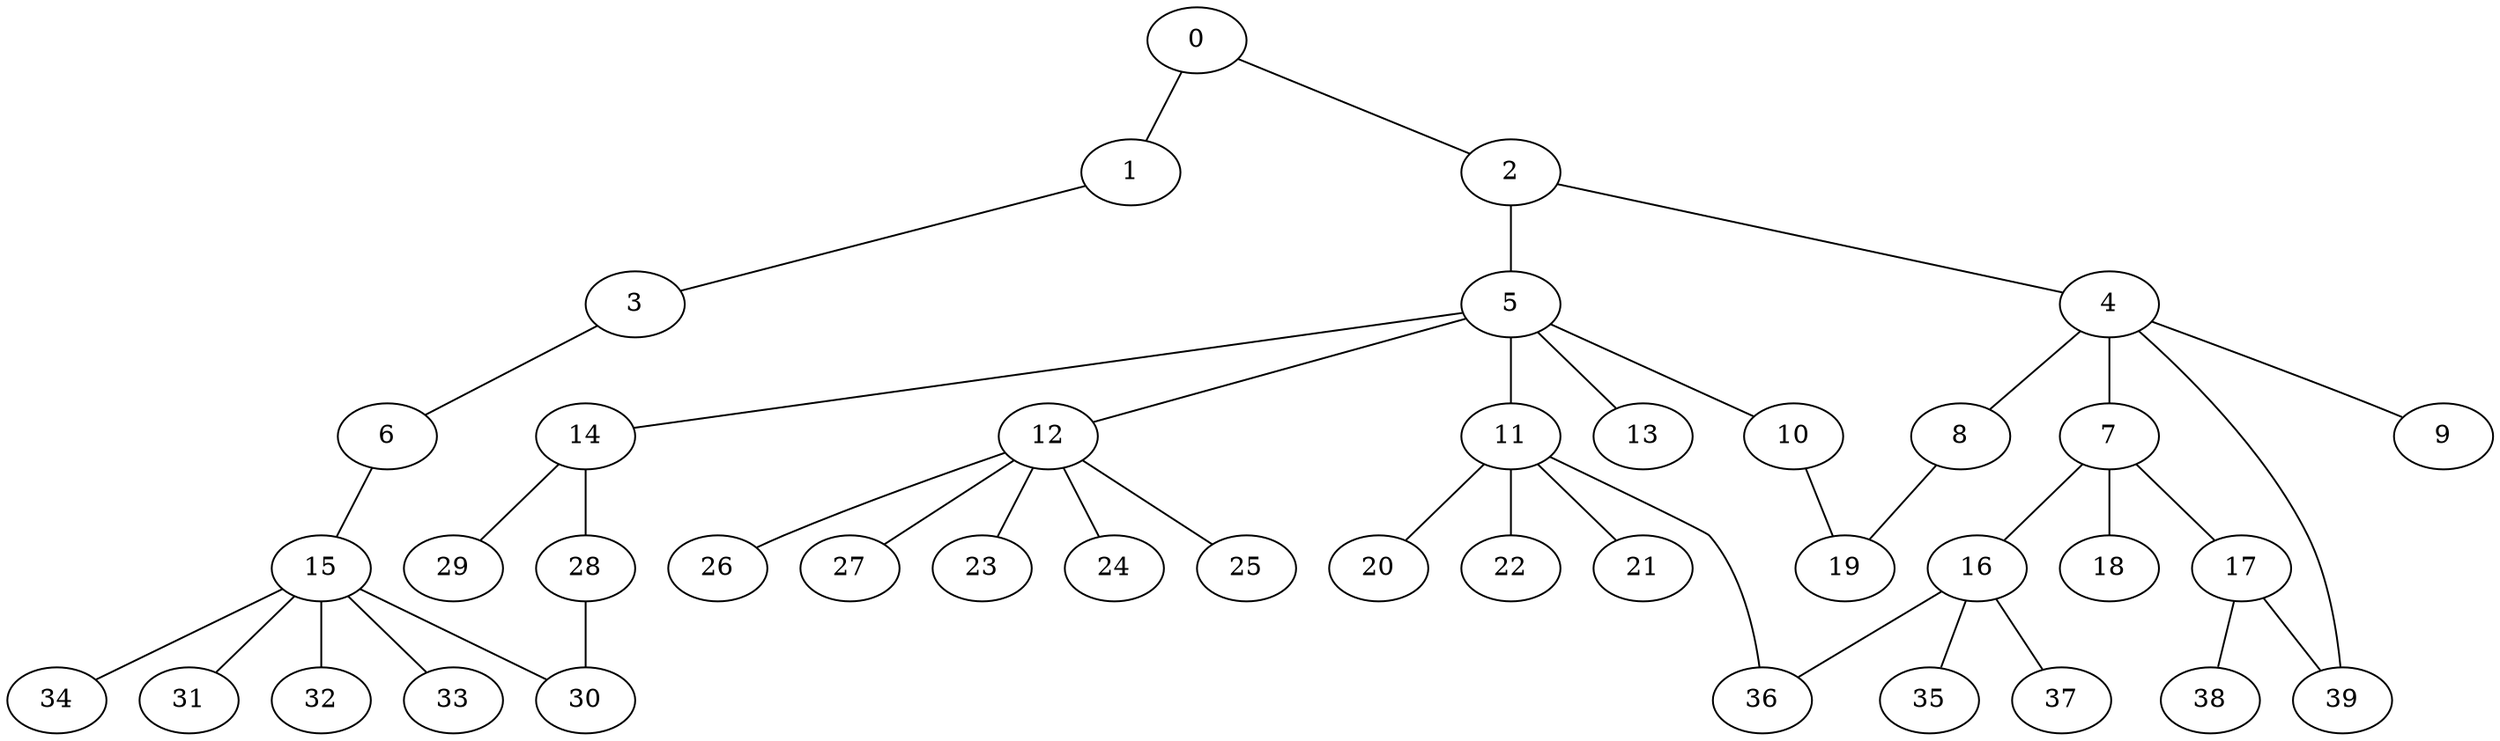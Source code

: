 
graph graphname {
    0 -- 1
0 -- 2
1 -- 3
2 -- 4
2 -- 5
3 -- 6
4 -- 8
4 -- 9
4 -- 7
4 -- 39
5 -- 10
5 -- 11
5 -- 12
5 -- 13
5 -- 14
6 -- 15
7 -- 16
7 -- 17
7 -- 18
8 -- 19
10 -- 19
11 -- 20
11 -- 22
11 -- 21
11 -- 36
12 -- 23
12 -- 24
12 -- 25
12 -- 26
12 -- 27
14 -- 28
14 -- 29
15 -- 32
15 -- 33
15 -- 34
15 -- 30
15 -- 31
16 -- 35
16 -- 36
16 -- 37
17 -- 39
17 -- 38
28 -- 30

}
